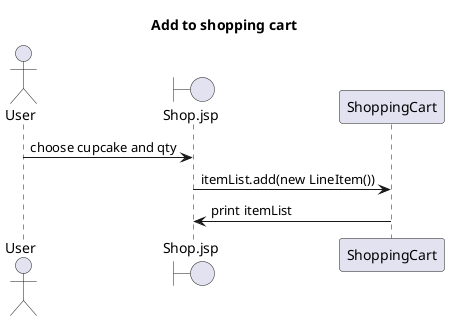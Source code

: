 @startuml

title Add to shopping cart
actor User
boundary Shop.jsp
participant ShoppingCart

User -> Shop.jsp : choose cupcake and qty
Shop.jsp -> ShoppingCart : itemList.add(new LineItem())
ShoppingCart -> Shop.jsp : print itemList

@enduml
